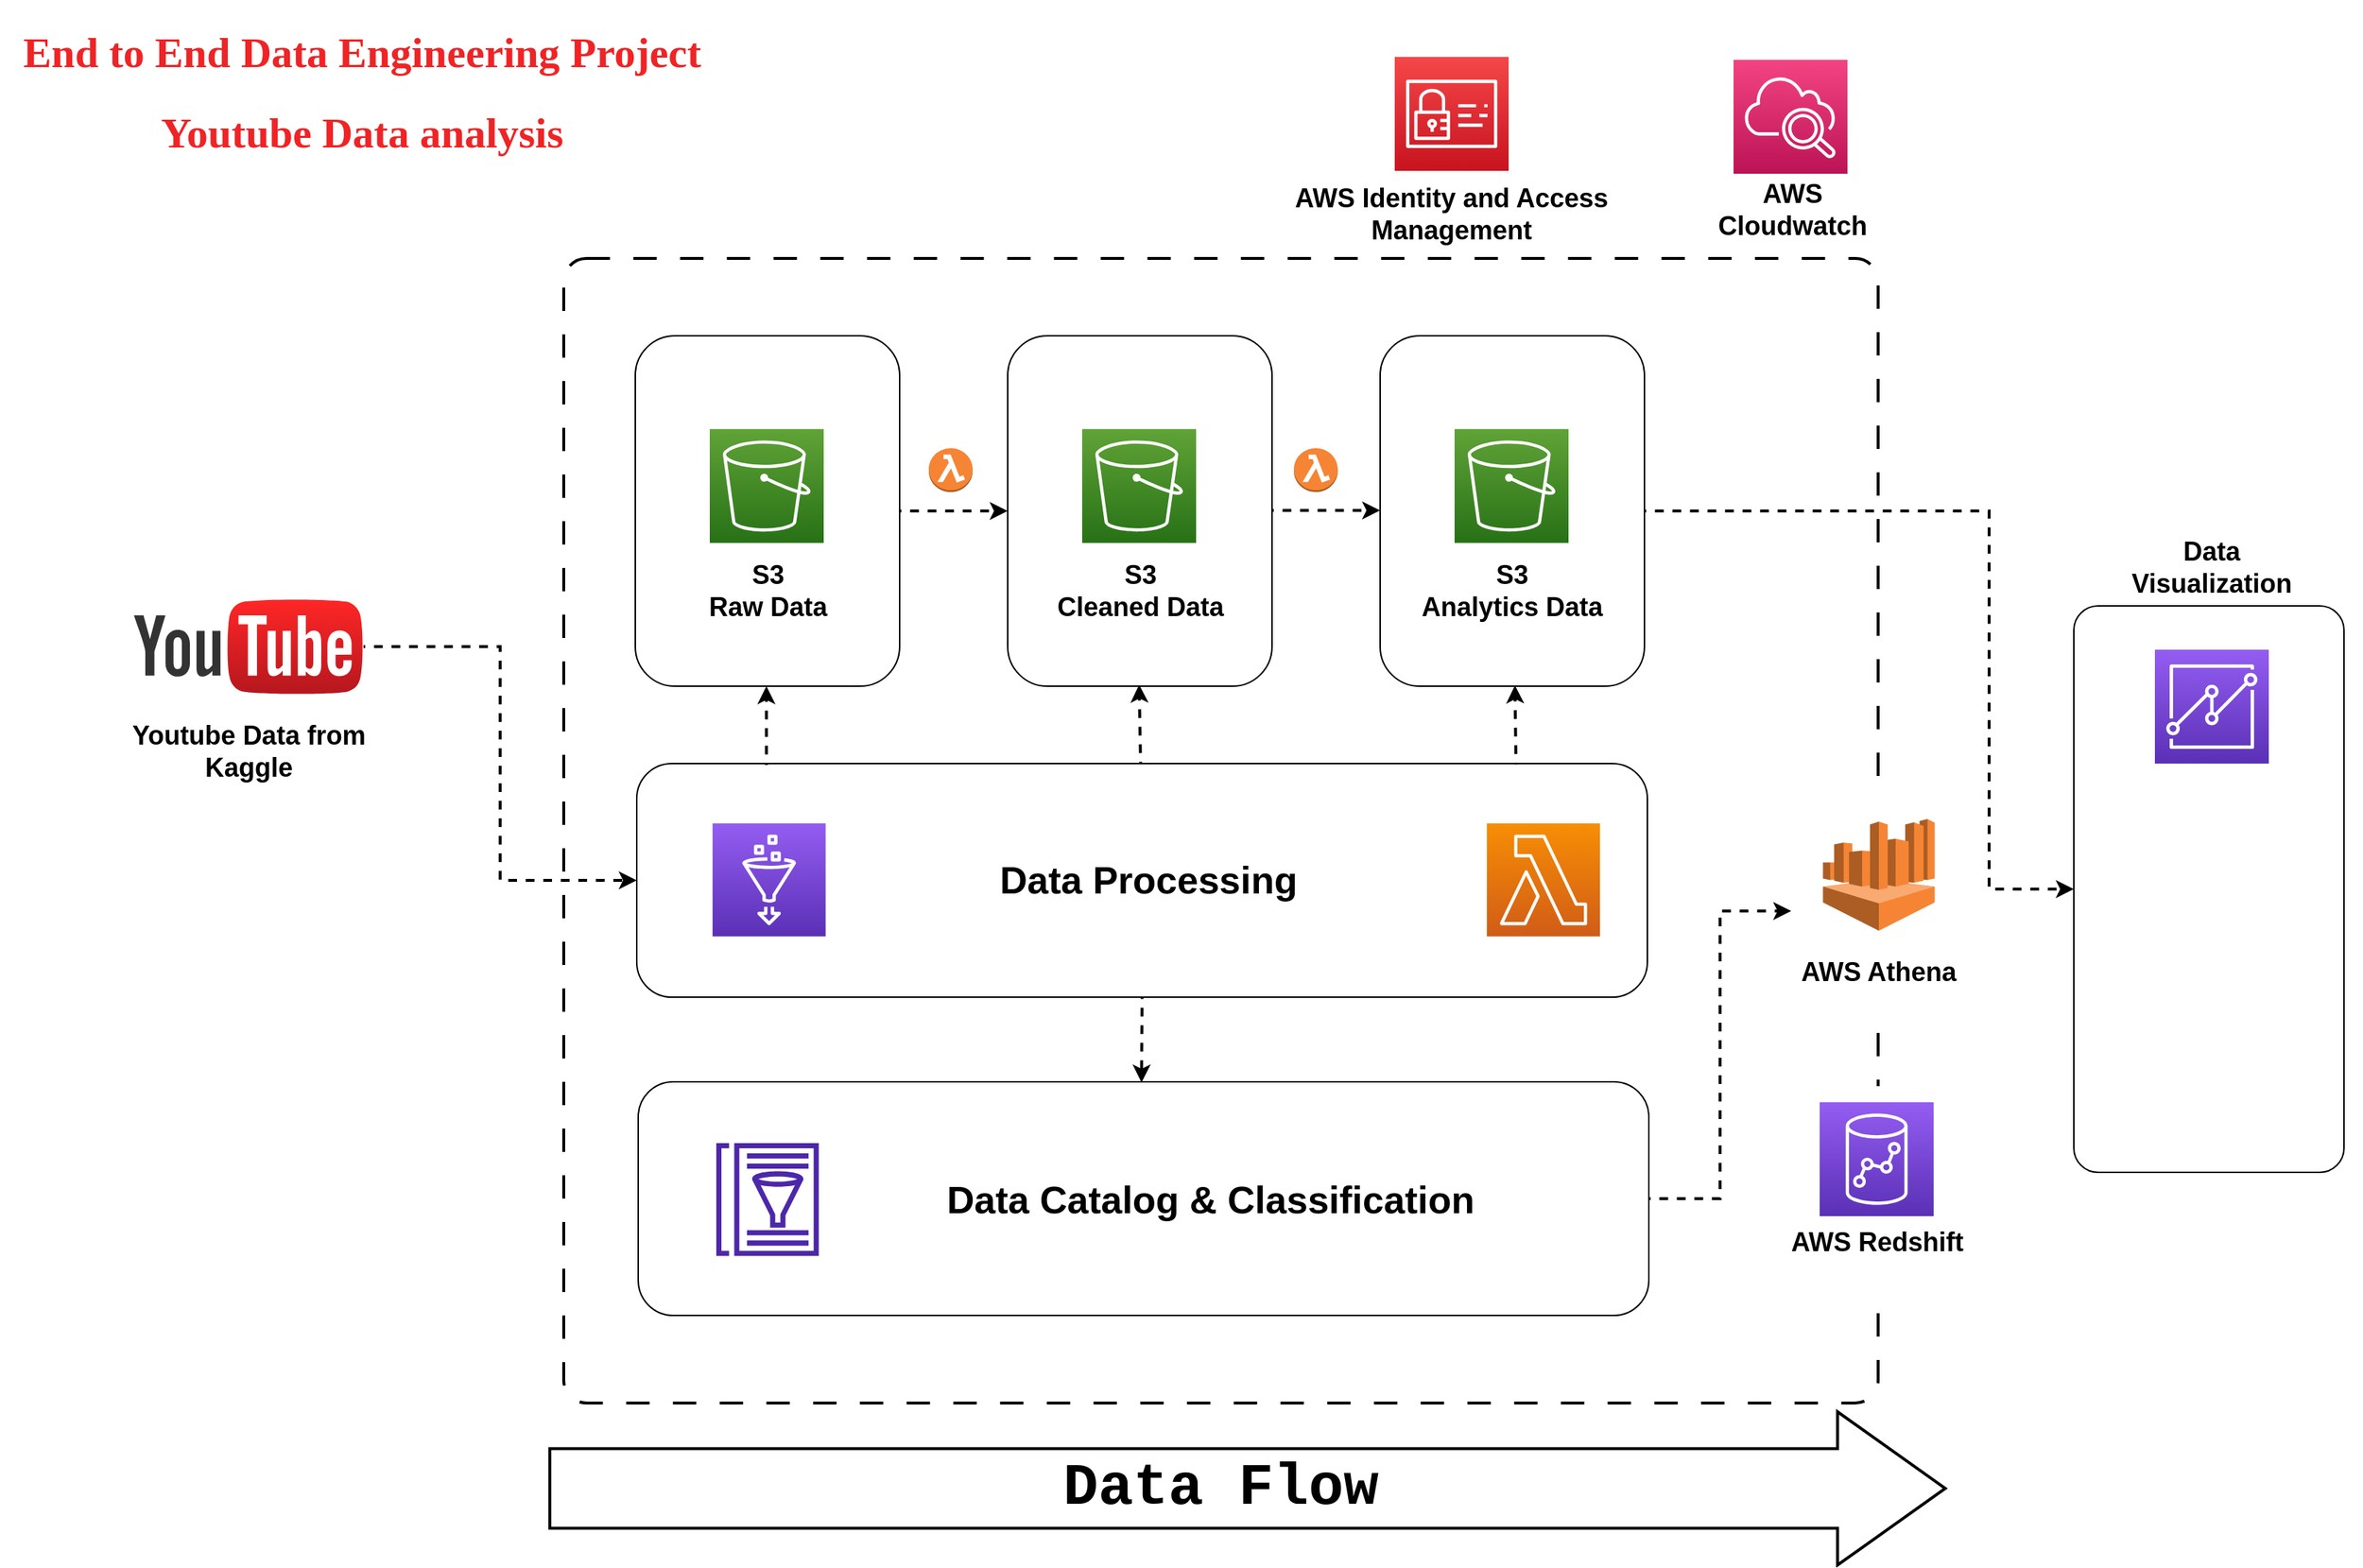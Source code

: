<mxfile version="21.6.5" type="device">
  <diagram id="HnXhBUcWTjiLTzW7uX6w" name="Page-1">
    <mxGraphModel dx="2202" dy="1107" grid="0" gridSize="10" guides="1" tooltips="1" connect="1" arrows="1" fold="1" page="1" pageScale="1" pageWidth="850" pageHeight="1100" math="0" shadow="0">
      <root>
        <mxCell id="0" />
        <mxCell id="1" parent="0" />
        <mxCell id="bVoD3bM5F9JyUpLIlcS0-68" value="" style="rounded=1;whiteSpace=wrap;html=1;arcSize=9;" parent="1" vertex="1">
          <mxGeometry x="1434" y="421" width="185" height="388" as="geometry" />
        </mxCell>
        <mxCell id="bVoD3bM5F9JyUpLIlcS0-40" value="" style="rounded=1;whiteSpace=wrap;html=1;arcSize=2;dashed=1;dashPattern=8 8;strokeWidth=2;" parent="1" vertex="1">
          <mxGeometry x="400" y="183" width="900" height="784" as="geometry" />
        </mxCell>
        <mxCell id="bVoD3bM5F9JyUpLIlcS0-44" value="" style="rounded=1;whiteSpace=wrap;html=1;fillColor=default;strokeColor=none;" parent="1" vertex="1">
          <mxGeometry x="1239.5" y="750" width="120" height="140" as="geometry" />
        </mxCell>
        <mxCell id="bVoD3bM5F9JyUpLIlcS0-8" value="" style="sketch=0;points=[[0,0,0],[0.25,0,0],[0.5,0,0],[0.75,0,0],[1,0,0],[0,1,0],[0.25,1,0],[0.5,1,0],[0.75,1,0],[1,1,0],[0,0.25,0],[0,0.5,0],[0,0.75,0],[1,0.25,0],[1,0.5,0],[1,0.75,0]];outlineConnect=0;fontColor=#232F3E;gradientColor=#945DF2;gradientDirection=north;fillColor=#5A30B5;strokeColor=#ffffff;dashed=0;verticalLabelPosition=bottom;verticalAlign=top;align=center;html=1;fontSize=12;fontStyle=0;aspect=fixed;shape=mxgraph.aws4.resourceIcon;resIcon=mxgraph.aws4.quicksight;" parent="1" vertex="1">
          <mxGeometry x="1489.5" y="451" width="78" height="78" as="geometry" />
        </mxCell>
        <mxCell id="bVoD3bM5F9JyUpLIlcS0-38" style="edgeStyle=orthogonalEdgeStyle;rounded=0;orthogonalLoop=1;jettySize=auto;html=1;entryX=0;entryY=0.5;entryDx=0;entryDy=0;strokeWidth=2;dashed=1;flowAnimation=1;" parent="1" source="bVoD3bM5F9JyUpLIlcS0-10" target="bVoD3bM5F9JyUpLIlcS0-12" edge="1">
          <mxGeometry relative="1" as="geometry" />
        </mxCell>
        <mxCell id="bVoD3bM5F9JyUpLIlcS0-10" value="" style="rounded=1;whiteSpace=wrap;html=1;movable=1;resizable=1;rotatable=1;deletable=1;editable=1;locked=0;connectable=1;" parent="1" vertex="1">
          <mxGeometry x="449" y="236" width="181" height="240" as="geometry" />
        </mxCell>
        <mxCell id="bVoD3bM5F9JyUpLIlcS0-5" value="" style="sketch=0;points=[[0,0,0],[0.25,0,0],[0.5,0,0],[0.75,0,0],[1,0,0],[0,1,0],[0.25,1,0],[0.5,1,0],[0.75,1,0],[1,1,0],[0,0.25,0],[0,0.5,0],[0,0.75,0],[1,0.25,0],[1,0.5,0],[1,0.75,0]];outlineConnect=0;fontColor=#232F3E;gradientColor=#60A337;gradientDirection=north;fillColor=#277116;strokeColor=#ffffff;dashed=0;verticalLabelPosition=bottom;verticalAlign=top;align=center;html=1;fontSize=12;fontStyle=0;aspect=fixed;shape=mxgraph.aws4.resourceIcon;resIcon=mxgraph.aws4.s3;movable=1;resizable=1;rotatable=1;deletable=1;editable=1;locked=0;connectable=1;" parent="1" vertex="1">
          <mxGeometry x="500" y="299.9" width="78" height="78" as="geometry" />
        </mxCell>
        <mxCell id="bVoD3bM5F9JyUpLIlcS0-11" value="S3&lt;br&gt;Raw Data" style="text;html=1;strokeColor=none;fillColor=none;align=center;verticalAlign=middle;whiteSpace=wrap;rounded=0;fontSize=18;fontStyle=1;movable=1;resizable=1;rotatable=1;deletable=1;editable=1;locked=0;connectable=1;" parent="1" vertex="1">
          <mxGeometry x="480" y="396" width="120" height="30" as="geometry" />
        </mxCell>
        <mxCell id="bVoD3bM5F9JyUpLIlcS0-12" value="" style="rounded=1;whiteSpace=wrap;html=1;movable=1;resizable=1;rotatable=1;deletable=1;editable=1;locked=0;connectable=1;" parent="1" vertex="1">
          <mxGeometry x="704" y="236" width="181" height="240" as="geometry" />
        </mxCell>
        <mxCell id="bVoD3bM5F9JyUpLIlcS0-13" value="" style="sketch=0;points=[[0,0,0],[0.25,0,0],[0.5,0,0],[0.75,0,0],[1,0,0],[0,1,0],[0.25,1,0],[0.5,1,0],[0.75,1,0],[1,1,0],[0,0.25,0],[0,0.5,0],[0,0.75,0],[1,0.25,0],[1,0.5,0],[1,0.75,0]];outlineConnect=0;fontColor=#232F3E;gradientColor=#60A337;gradientDirection=north;fillColor=#277116;strokeColor=#ffffff;dashed=0;verticalLabelPosition=bottom;verticalAlign=top;align=center;html=1;fontSize=12;fontStyle=0;aspect=fixed;shape=mxgraph.aws4.resourceIcon;resIcon=mxgraph.aws4.s3;movable=1;resizable=1;rotatable=1;deletable=1;editable=1;locked=0;connectable=1;" parent="1" vertex="1">
          <mxGeometry x="755" y="299.9" width="78" height="78" as="geometry" />
        </mxCell>
        <mxCell id="bVoD3bM5F9JyUpLIlcS0-14" value="S3&lt;br&gt;Cleaned Data" style="text;html=1;strokeColor=none;fillColor=none;align=center;verticalAlign=middle;whiteSpace=wrap;rounded=0;fontSize=18;fontStyle=1;movable=1;resizable=1;rotatable=1;deletable=1;editable=1;locked=0;connectable=1;" parent="1" vertex="1">
          <mxGeometry x="735" y="396" width="120" height="30" as="geometry" />
        </mxCell>
        <mxCell id="bVoD3bM5F9JyUpLIlcS0-71" style="edgeStyle=orthogonalEdgeStyle;rounded=0;orthogonalLoop=1;jettySize=auto;html=1;entryX=0;entryY=0.5;entryDx=0;entryDy=0;dashed=1;strokeWidth=2;flowAnimation=1;" parent="1" source="bVoD3bM5F9JyUpLIlcS0-15" target="bVoD3bM5F9JyUpLIlcS0-68" edge="1">
          <mxGeometry relative="1" as="geometry">
            <Array as="points">
              <mxPoint x="1376" y="356" />
              <mxPoint x="1376" y="615" />
            </Array>
          </mxGeometry>
        </mxCell>
        <mxCell id="bVoD3bM5F9JyUpLIlcS0-15" value="" style="rounded=1;whiteSpace=wrap;html=1;movable=1;resizable=1;rotatable=1;deletable=1;editable=1;locked=0;connectable=1;" parent="1" vertex="1">
          <mxGeometry x="959" y="236" width="181" height="240" as="geometry" />
        </mxCell>
        <mxCell id="bVoD3bM5F9JyUpLIlcS0-16" value="" style="sketch=0;points=[[0,0,0],[0.25,0,0],[0.5,0,0],[0.75,0,0],[1,0,0],[0,1,0],[0.25,1,0],[0.5,1,0],[0.75,1,0],[1,1,0],[0,0.25,0],[0,0.5,0],[0,0.75,0],[1,0.25,0],[1,0.5,0],[1,0.75,0]];outlineConnect=0;fontColor=#232F3E;gradientColor=#60A337;gradientDirection=north;fillColor=#277116;strokeColor=#ffffff;dashed=0;verticalLabelPosition=bottom;verticalAlign=top;align=center;html=1;fontSize=12;fontStyle=0;aspect=fixed;shape=mxgraph.aws4.resourceIcon;resIcon=mxgraph.aws4.s3;movable=1;resizable=1;rotatable=1;deletable=1;editable=1;locked=0;connectable=1;" parent="1" vertex="1">
          <mxGeometry x="1010" y="299.9" width="78" height="78" as="geometry" />
        </mxCell>
        <mxCell id="bVoD3bM5F9JyUpLIlcS0-17" value="S3&lt;br&gt;Analytics Data" style="text;html=1;strokeColor=none;fillColor=none;align=center;verticalAlign=middle;whiteSpace=wrap;rounded=0;fontSize=18;fontStyle=1;movable=1;resizable=1;rotatable=1;deletable=1;editable=1;locked=0;connectable=1;" parent="1" vertex="1">
          <mxGeometry x="978.5" y="396" width="141" height="30" as="geometry" />
        </mxCell>
        <mxCell id="bVoD3bM5F9JyUpLIlcS0-21" value="" style="sketch=0;points=[[0,0,0],[0.25,0,0],[0.5,0,0],[0.75,0,0],[1,0,0],[0,1,0],[0.25,1,0],[0.5,1,0],[0.75,1,0],[1,1,0],[0,0.25,0],[0,0.5,0],[0,0.75,0],[1,0.25,0],[1,0.5,0],[1,0.75,0]];outlineConnect=0;fontColor=#232F3E;gradientColor=#945DF2;gradientDirection=north;fillColor=#5A30B5;strokeColor=#ffffff;dashed=0;verticalLabelPosition=bottom;verticalAlign=top;align=center;html=1;fontSize=12;fontStyle=0;aspect=fixed;shape=mxgraph.aws4.resourceIcon;resIcon=mxgraph.aws4.redshift;" parent="1" vertex="1">
          <mxGeometry x="1260" y="761" width="78" height="78" as="geometry" />
        </mxCell>
        <mxCell id="bVoD3bM5F9JyUpLIlcS0-32" value="" style="group" parent="1" vertex="1" connectable="0">
          <mxGeometry x="100.0" y="416" width="168.6" height="120" as="geometry" />
        </mxCell>
        <mxCell id="bVoD3bM5F9JyUpLIlcS0-1" value="" style="dashed=0;outlineConnect=0;html=1;align=center;labelPosition=center;verticalLabelPosition=bottom;verticalAlign=top;shape=mxgraph.weblogos.youtube;fillColor=#FF2626;gradientColor=#B5171F" parent="bVoD3bM5F9JyUpLIlcS0-32" vertex="1">
          <mxGeometry x="5.7" width="157.2" height="65.8" as="geometry" />
        </mxCell>
        <mxCell id="bVoD3bM5F9JyUpLIlcS0-24" value="Youtube Data from Kaggle" style="text;html=1;strokeColor=none;fillColor=none;align=center;verticalAlign=middle;whiteSpace=wrap;rounded=0;fontSize=18;fontStyle=1;movable=1;resizable=1;rotatable=1;deletable=1;editable=1;locked=0;connectable=1;" parent="bVoD3bM5F9JyUpLIlcS0-32" vertex="1">
          <mxGeometry y="90" width="168.6" height="30" as="geometry" />
        </mxCell>
        <mxCell id="bVoD3bM5F9JyUpLIlcS0-33" style="edgeStyle=orthogonalEdgeStyle;rounded=0;orthogonalLoop=1;jettySize=auto;html=1;entryX=0;entryY=0.5;entryDx=0;entryDy=0;dashed=1;strokeWidth=2;flowAnimation=1;" parent="1" source="bVoD3bM5F9JyUpLIlcS0-1" target="bVoD3bM5F9JyUpLIlcS0-26" edge="1">
          <mxGeometry relative="1" as="geometry" />
        </mxCell>
        <mxCell id="bVoD3bM5F9JyUpLIlcS0-34" value="" style="group" parent="1" vertex="1" connectable="0">
          <mxGeometry x="450" y="529" width="692" height="160" as="geometry" />
        </mxCell>
        <mxCell id="bVoD3bM5F9JyUpLIlcS0-26" value="" style="rounded=1;whiteSpace=wrap;html=1;" parent="bVoD3bM5F9JyUpLIlcS0-34" vertex="1">
          <mxGeometry width="692" height="160" as="geometry" />
        </mxCell>
        <mxCell id="bVoD3bM5F9JyUpLIlcS0-7" value="" style="sketch=0;points=[[0,0,0],[0.25,0,0],[0.5,0,0],[0.75,0,0],[1,0,0],[0,1,0],[0.25,1,0],[0.5,1,0],[0.75,1,0],[1,1,0],[0,0.25,0],[0,0.5,0],[0,0.75,0],[1,0.25,0],[1,0.5,0],[1,0.75,0]];outlineConnect=0;fontColor=#232F3E;gradientColor=#F78E04;gradientDirection=north;fillColor=#D05C17;strokeColor=#ffffff;dashed=0;verticalLabelPosition=bottom;verticalAlign=top;align=center;html=1;fontSize=12;fontStyle=0;aspect=fixed;shape=mxgraph.aws4.resourceIcon;resIcon=mxgraph.aws4.lambda;" parent="bVoD3bM5F9JyUpLIlcS0-34" vertex="1">
          <mxGeometry x="582.094" y="41" width="77.437" height="77.437" as="geometry" />
        </mxCell>
        <mxCell id="bVoD3bM5F9JyUpLIlcS0-25" value="" style="sketch=0;points=[[0,0,0],[0.25,0,0],[0.5,0,0],[0.75,0,0],[1,0,0],[0,1,0],[0.25,1,0],[0.5,1,0],[0.75,1,0],[1,1,0],[0,0.25,0],[0,0.5,0],[0,0.75,0],[1,0.25,0],[1,0.5,0],[1,0.75,0]];outlineConnect=0;fontColor=#232F3E;gradientColor=#945DF2;gradientDirection=north;fillColor=#5A30B5;strokeColor=#ffffff;dashed=0;verticalLabelPosition=bottom;verticalAlign=top;align=center;html=1;fontSize=12;fontStyle=0;aspect=fixed;shape=mxgraph.aws4.resourceIcon;resIcon=mxgraph.aws4.glue;" parent="bVoD3bM5F9JyUpLIlcS0-34" vertex="1">
          <mxGeometry x="51.9" y="41" width="77.437" height="77.437" as="geometry" />
        </mxCell>
        <mxCell id="bVoD3bM5F9JyUpLIlcS0-28" value="Data Processing" style="text;html=1;strokeColor=none;fillColor=none;align=center;verticalAlign=middle;whiteSpace=wrap;rounded=0;fontSize=26;fontStyle=1;movable=1;resizable=1;rotatable=1;deletable=1;editable=1;locked=0;connectable=1;fontFamily=Helvetica;" parent="bVoD3bM5F9JyUpLIlcS0-34" vertex="1">
          <mxGeometry x="212.688" y="65" width="274.765" height="30" as="geometry" />
        </mxCell>
        <mxCell id="bVoD3bM5F9JyUpLIlcS0-35" value="" style="group" parent="1" vertex="1" connectable="0">
          <mxGeometry x="451" y="747" width="692" height="160" as="geometry" />
        </mxCell>
        <mxCell id="bVoD3bM5F9JyUpLIlcS0-30" value="" style="rounded=1;whiteSpace=wrap;html=1;" parent="bVoD3bM5F9JyUpLIlcS0-35" vertex="1">
          <mxGeometry width="692.0" height="160" as="geometry" />
        </mxCell>
        <mxCell id="bVoD3bM5F9JyUpLIlcS0-29" value="" style="sketch=0;outlineConnect=0;fontColor=#232F3E;gradientColor=none;fillColor=#4D27AA;strokeColor=none;dashed=0;verticalLabelPosition=bottom;verticalAlign=top;align=center;html=1;fontSize=12;fontStyle=0;aspect=fixed;pointerEvents=1;shape=mxgraph.aws4.glue_data_catalog;" parent="bVoD3bM5F9JyUpLIlcS0-35" vertex="1">
          <mxGeometry x="52.918" y="42" width="71.277" height="77.216" as="geometry" />
        </mxCell>
        <mxCell id="bVoD3bM5F9JyUpLIlcS0-31" value="Data Catalog &amp;amp; Classification" style="text;html=1;strokeColor=none;fillColor=none;align=center;verticalAlign=middle;whiteSpace=wrap;rounded=0;fontSize=26;fontStyle=1;movable=1;resizable=1;rotatable=1;deletable=1;editable=1;locked=0;connectable=1;fontFamily=Helvetica;" parent="bVoD3bM5F9JyUpLIlcS0-35" vertex="1">
          <mxGeometry x="202.512" y="66" width="377.547" height="30" as="geometry" />
        </mxCell>
        <mxCell id="bVoD3bM5F9JyUpLIlcS0-39" value="" style="outlineConnect=0;dashed=0;verticalLabelPosition=bottom;verticalAlign=top;align=center;html=1;shape=mxgraph.aws3.lambda_function;fillColor=#F58534;gradientColor=none;" parent="1" vertex="1">
          <mxGeometry x="650" y="313" width="30" height="30" as="geometry" />
        </mxCell>
        <mxCell id="bVoD3bM5F9JyUpLIlcS0-41" value="" style="rounded=1;whiteSpace=wrap;html=1;fillColor=default;strokeColor=none;" parent="1" vertex="1">
          <mxGeometry x="1240.5" y="553" width="120" height="154" as="geometry" />
        </mxCell>
        <mxCell id="bVoD3bM5F9JyUpLIlcS0-20" value="" style="outlineConnect=0;dashed=0;verticalLabelPosition=bottom;verticalAlign=top;align=center;html=1;shape=mxgraph.aws3.athena;fillColor=#F58534;gradientColor=none;" parent="1" vertex="1">
          <mxGeometry x="1262.25" y="567" width="76.5" height="76.5" as="geometry" />
        </mxCell>
        <mxCell id="bVoD3bM5F9JyUpLIlcS0-42" value="AWS Athena" style="text;html=1;strokeColor=none;fillColor=none;align=center;verticalAlign=middle;whiteSpace=wrap;rounded=0;fontSize=18;fontStyle=1;movable=1;resizable=1;rotatable=1;deletable=1;editable=1;locked=0;connectable=1;" parent="1" vertex="1">
          <mxGeometry x="1230" y="657" width="141" height="30" as="geometry" />
        </mxCell>
        <mxCell id="bVoD3bM5F9JyUpLIlcS0-45" value="AWS Redshift" style="text;html=1;strokeColor=none;fillColor=none;align=center;verticalAlign=middle;whiteSpace=wrap;rounded=0;fontSize=18;fontStyle=1;movable=1;resizable=1;rotatable=1;deletable=1;editable=1;locked=0;connectable=1;" parent="1" vertex="1">
          <mxGeometry x="1228.5" y="842" width="141" height="30" as="geometry" />
        </mxCell>
        <mxCell id="bVoD3bM5F9JyUpLIlcS0-49" value="" style="outlineConnect=0;dashed=0;verticalLabelPosition=bottom;verticalAlign=top;align=center;html=1;shape=mxgraph.aws3.lambda_function;fillColor=#F58534;gradientColor=none;" parent="1" vertex="1">
          <mxGeometry x="900" y="313" width="30" height="30" as="geometry" />
        </mxCell>
        <mxCell id="bVoD3bM5F9JyUpLIlcS0-55" value="" style="endArrow=classic;html=1;rounded=0;entryX=0.51;entryY=0.998;entryDx=0;entryDy=0;entryPerimeter=0;exitX=0.87;exitY=0.004;exitDx=0;exitDy=0;exitPerimeter=0;dashed=1;strokeWidth=2;flowAnimation=1;" parent="1" source="bVoD3bM5F9JyUpLIlcS0-26" target="bVoD3bM5F9JyUpLIlcS0-15" edge="1">
          <mxGeometry width="50" height="50" relative="1" as="geometry">
            <mxPoint x="1020" y="500" as="sourcePoint" />
            <mxPoint x="1070" y="450" as="targetPoint" />
          </mxGeometry>
        </mxCell>
        <mxCell id="bVoD3bM5F9JyUpLIlcS0-56" value="" style="endArrow=classic;html=1;rounded=0;entryX=0.51;entryY=0.998;entryDx=0;entryDy=0;entryPerimeter=0;exitX=0.87;exitY=0.004;exitDx=0;exitDy=0;exitPerimeter=0;dashed=1;strokeWidth=2;flowAnimation=1;" parent="1" edge="1">
          <mxGeometry width="50" height="50" relative="1" as="geometry">
            <mxPoint x="538.78" y="530" as="sourcePoint" />
            <mxPoint x="538.78" y="476" as="targetPoint" />
          </mxGeometry>
        </mxCell>
        <mxCell id="bVoD3bM5F9JyUpLIlcS0-58" value="" style="endArrow=classic;html=1;rounded=0;exitX=0.5;exitY=1;exitDx=0;exitDy=0;entryX=0.498;entryY=0.003;entryDx=0;entryDy=0;entryPerimeter=0;dashed=1;strokeWidth=2;flowAnimation=1;" parent="1" source="bVoD3bM5F9JyUpLIlcS0-26" target="bVoD3bM5F9JyUpLIlcS0-30" edge="1">
          <mxGeometry width="50" height="50" relative="1" as="geometry">
            <mxPoint x="780" y="760" as="sourcePoint" />
            <mxPoint x="830" y="710" as="targetPoint" />
          </mxGeometry>
        </mxCell>
        <mxCell id="bVoD3bM5F9JyUpLIlcS0-62" value="" style="group" parent="1" vertex="1" connectable="0">
          <mxGeometry x="898" y="45" width="220" height="123" as="geometry" />
        </mxCell>
        <mxCell id="bVoD3bM5F9JyUpLIlcS0-59" value="" style="sketch=0;points=[[0,0,0],[0.25,0,0],[0.5,0,0],[0.75,0,0],[1,0,0],[0,1,0],[0.25,1,0],[0.5,1,0],[0.75,1,0],[1,1,0],[0,0.25,0],[0,0.5,0],[0,0.75,0],[1,0.25,0],[1,0.5,0],[1,0.75,0]];outlineConnect=0;fontColor=#232F3E;gradientColor=#F54749;gradientDirection=north;fillColor=#C7131F;strokeColor=#ffffff;dashed=0;verticalLabelPosition=bottom;verticalAlign=top;align=center;html=1;fontSize=12;fontStyle=0;aspect=fixed;shape=mxgraph.aws4.resourceIcon;resIcon=mxgraph.aws4.identity_and_access_management;" parent="bVoD3bM5F9JyUpLIlcS0-62" vertex="1">
          <mxGeometry x="71" width="78" height="78" as="geometry" />
        </mxCell>
        <mxCell id="bVoD3bM5F9JyUpLIlcS0-61" value="AWS Identity and Access Management" style="text;html=1;strokeColor=none;fillColor=none;align=center;verticalAlign=middle;whiteSpace=wrap;rounded=0;fontSize=18;fontStyle=1;movable=1;resizable=1;rotatable=1;deletable=1;editable=1;locked=0;connectable=1;" parent="bVoD3bM5F9JyUpLIlcS0-62" vertex="1">
          <mxGeometry y="93" width="220" height="30" as="geometry" />
        </mxCell>
        <mxCell id="bVoD3bM5F9JyUpLIlcS0-64" style="edgeStyle=orthogonalEdgeStyle;rounded=0;orthogonalLoop=1;jettySize=auto;html=1;entryX=0;entryY=0.5;entryDx=0;entryDy=0;dashed=1;strokeWidth=2;flowAnimation=1;" parent="1" source="bVoD3bM5F9JyUpLIlcS0-30" target="bVoD3bM5F9JyUpLIlcS0-41" edge="1">
          <mxGeometry relative="1" as="geometry" />
        </mxCell>
        <mxCell id="bVoD3bM5F9JyUpLIlcS0-65" value="" style="shape=image;verticalLabelPosition=bottom;labelBackgroundColor=default;verticalAlign=top;aspect=fixed;imageAspect=0;image=https://www.stonebranch.com/integration-hub/media/ac/53/fe/1656340968/Qlik_Product_Vendor_Logo.svg;" parent="1" vertex="1">
          <mxGeometry x="1434.75" y="533" width="187.5" height="125" as="geometry" />
        </mxCell>
        <mxCell id="bVoD3bM5F9JyUpLIlcS0-66" value="" style="shape=image;verticalLabelPosition=bottom;labelBackgroundColor=default;verticalAlign=top;aspect=fixed;imageAspect=0;image=https://1000logos.net/wp-content/uploads/2022/08/Microsoft-Power-BI-Logo.png;" parent="1" vertex="1">
          <mxGeometry x="1426.28" y="665" width="204.44" height="115" as="geometry" />
        </mxCell>
        <mxCell id="bVoD3bM5F9JyUpLIlcS0-69" value="Data Visualization" style="text;html=1;strokeColor=none;fillColor=none;align=center;verticalAlign=middle;whiteSpace=wrap;rounded=0;fontSize=18;fontStyle=1;movable=1;resizable=1;rotatable=1;deletable=1;editable=1;locked=0;connectable=1;" parent="1" vertex="1">
          <mxGeometry x="1458" y="380" width="141" height="30" as="geometry" />
        </mxCell>
        <mxCell id="bVoD3bM5F9JyUpLIlcS0-70" value="" style="group" parent="1" vertex="1" connectable="0">
          <mxGeometry x="1171" y="47" width="141" height="118" as="geometry" />
        </mxCell>
        <mxCell id="bVoD3bM5F9JyUpLIlcS0-9" value="" style="sketch=0;points=[[0,0,0],[0.25,0,0],[0.5,0,0],[0.75,0,0],[1,0,0],[0,1,0],[0.25,1,0],[0.5,1,0],[0.75,1,0],[1,1,0],[0,0.25,0],[0,0.5,0],[0,0.75,0],[1,0.25,0],[1,0.5,0],[1,0.75,0]];points=[[0,0,0],[0.25,0,0],[0.5,0,0],[0.75,0,0],[1,0,0],[0,1,0],[0.25,1,0],[0.5,1,0],[0.75,1,0],[1,1,0],[0,0.25,0],[0,0.5,0],[0,0.75,0],[1,0.25,0],[1,0.5,0],[1,0.75,0]];outlineConnect=0;fontColor=#232F3E;gradientColor=#F34482;gradientDirection=north;fillColor=#BC1356;strokeColor=#ffffff;dashed=0;verticalLabelPosition=bottom;verticalAlign=top;align=center;html=1;fontSize=12;fontStyle=0;aspect=fixed;shape=mxgraph.aws4.resourceIcon;resIcon=mxgraph.aws4.cloudwatch_2;" parent="bVoD3bM5F9JyUpLIlcS0-70" vertex="1">
          <mxGeometry x="30" width="78" height="78" as="geometry" />
        </mxCell>
        <mxCell id="bVoD3bM5F9JyUpLIlcS0-47" value="AWS Cloudwatch" style="text;html=1;strokeColor=none;fillColor=none;align=center;verticalAlign=middle;whiteSpace=wrap;rounded=0;fontSize=18;fontStyle=1;movable=1;resizable=1;rotatable=1;deletable=1;editable=1;locked=0;connectable=1;" parent="bVoD3bM5F9JyUpLIlcS0-70" vertex="1">
          <mxGeometry y="88" width="141" height="30" as="geometry" />
        </mxCell>
        <mxCell id="bVoD3bM5F9JyUpLIlcS0-72" value="" style="html=1;shadow=0;dashed=0;align=center;verticalAlign=middle;shape=mxgraph.arrows2.arrow;dy=0.48;dx=73.78;notch=0;strokeWidth=2;" parent="1" vertex="1">
          <mxGeometry x="390.5" y="973" width="955.5" height="105" as="geometry" />
        </mxCell>
        <mxCell id="bVoD3bM5F9JyUpLIlcS0-73" value="Data Flow" style="text;html=1;strokeColor=none;fillColor=none;align=center;verticalAlign=middle;whiteSpace=wrap;rounded=0;fontSize=40;fontStyle=1;movable=1;resizable=1;rotatable=1;deletable=1;editable=1;locked=0;connectable=1;strokeWidth=5;fontFamily=Courier New;" parent="1" vertex="1">
          <mxGeometry x="732" y="1009.5" width="236" height="30" as="geometry" />
        </mxCell>
        <mxCell id="bVoD3bM5F9JyUpLIlcS0-74" value="&lt;h1 style=&quot;font-size: 29px;&quot;&gt;End to End Data Engineering Project&lt;/h1&gt;&lt;h1 style=&quot;font-size: 29px;&quot;&gt;Youtube Data analysis&lt;/h1&gt;" style="text;html=1;strokeColor=none;fillColor=none;spacing=5;spacingTop=-28;overflow=hidden;rounded=0;fontSize=29;fontStyle=0;align=center;fontColor=#f02325;whiteSpace=wrap;fontFamily=Verdana;" parent="1" vertex="1">
          <mxGeometry x="14" y="24" width="496" height="129" as="geometry" />
        </mxCell>
        <mxCell id="Y2SdGCCSSz1xmlJmzvdn-1" style="edgeStyle=orthogonalEdgeStyle;rounded=0;orthogonalLoop=1;jettySize=auto;html=1;entryX=0;entryY=0.5;entryDx=0;entryDy=0;strokeWidth=2;dashed=1;flowAnimation=1;" edge="1" parent="1">
          <mxGeometry relative="1" as="geometry">
            <mxPoint x="885" y="355.6" as="sourcePoint" />
            <mxPoint x="959" y="355.6" as="targetPoint" />
          </mxGeometry>
        </mxCell>
        <mxCell id="Y2SdGCCSSz1xmlJmzvdn-2" value="" style="endArrow=classic;html=1;rounded=0;entryX=0.51;entryY=0.998;entryDx=0;entryDy=0;entryPerimeter=0;exitX=0.87;exitY=0.004;exitDx=0;exitDy=0;exitPerimeter=0;dashed=1;strokeWidth=2;flowAnimation=1;" edge="1" parent="1">
          <mxGeometry width="50" height="50" relative="1" as="geometry">
            <mxPoint x="795" y="529" as="sourcePoint" />
            <mxPoint x="794" y="475" as="targetPoint" />
          </mxGeometry>
        </mxCell>
      </root>
    </mxGraphModel>
  </diagram>
</mxfile>
